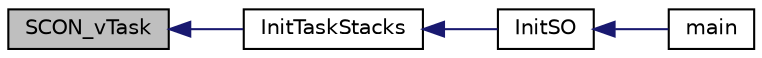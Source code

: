 digraph "SCON_vTask"
{
  edge [fontname="Helvetica",fontsize="10",labelfontname="Helvetica",labelfontsize="10"];
  node [fontname="Helvetica",fontsize="10",shape=record];
  rankdir="LR";
  Node1 [label="SCON_vTask",height=0.2,width=0.4,color="black", fillcolor="grey75", style="filled", fontcolor="black"];
  Node1 -> Node2 [dir="back",color="midnightblue",fontsize="10",style="solid"];
  Node2 [label="InitTaskStacks",height=0.2,width=0.4,color="black", fillcolor="white", style="filled",URL="$_o_s_config_8h.html#a9e7efc9641750b7a486b82201354b58d"];
  Node2 -> Node3 [dir="back",color="midnightblue",fontsize="10",style="solid"];
  Node3 [label="InitSO",height=0.2,width=0.4,color="black", fillcolor="white", style="filled",URL="$main___s_o_8c.html#ae9cfb073532ce9962371c5296c4c3421",tooltip="Preemptive OS Kernel. "];
  Node3 -> Node4 [dir="back",color="midnightblue",fontsize="10",style="solid"];
  Node4 [label="main",height=0.2,width=0.4,color="black", fillcolor="white", style="filled",URL="$main___s_o_8c.html#a6288eba0f8e8ad3ab1544ad731eb7667"];
}
